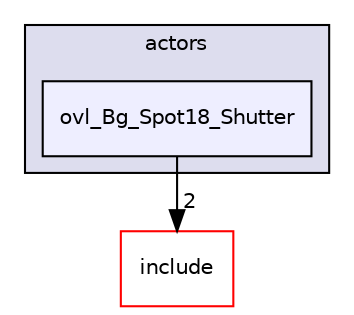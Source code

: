digraph "src/overlays/actors/ovl_Bg_Spot18_Shutter" {
  compound=true
  node [ fontsize="10", fontname="Helvetica"];
  edge [ labelfontsize="10", labelfontname="Helvetica"];
  subgraph clusterdir_e93473484be31ce7bcb356bd643a22f8 {
    graph [ bgcolor="#ddddee", pencolor="black", label="actors" fontname="Helvetica", fontsize="10", URL="dir_e93473484be31ce7bcb356bd643a22f8.html"]
  dir_b7f04b7c3d960e9a10fc504204810abc [shape=box, label="ovl_Bg_Spot18_Shutter", style="filled", fillcolor="#eeeeff", pencolor="black", URL="dir_b7f04b7c3d960e9a10fc504204810abc.html"];
  }
  dir_d44c64559bbebec7f509842c48db8b23 [shape=box label="include" fillcolor="white" style="filled" color="red" URL="dir_d44c64559bbebec7f509842c48db8b23.html"];
  dir_b7f04b7c3d960e9a10fc504204810abc->dir_d44c64559bbebec7f509842c48db8b23 [headlabel="2", labeldistance=1.5 headhref="dir_000128_000000.html"];
}
